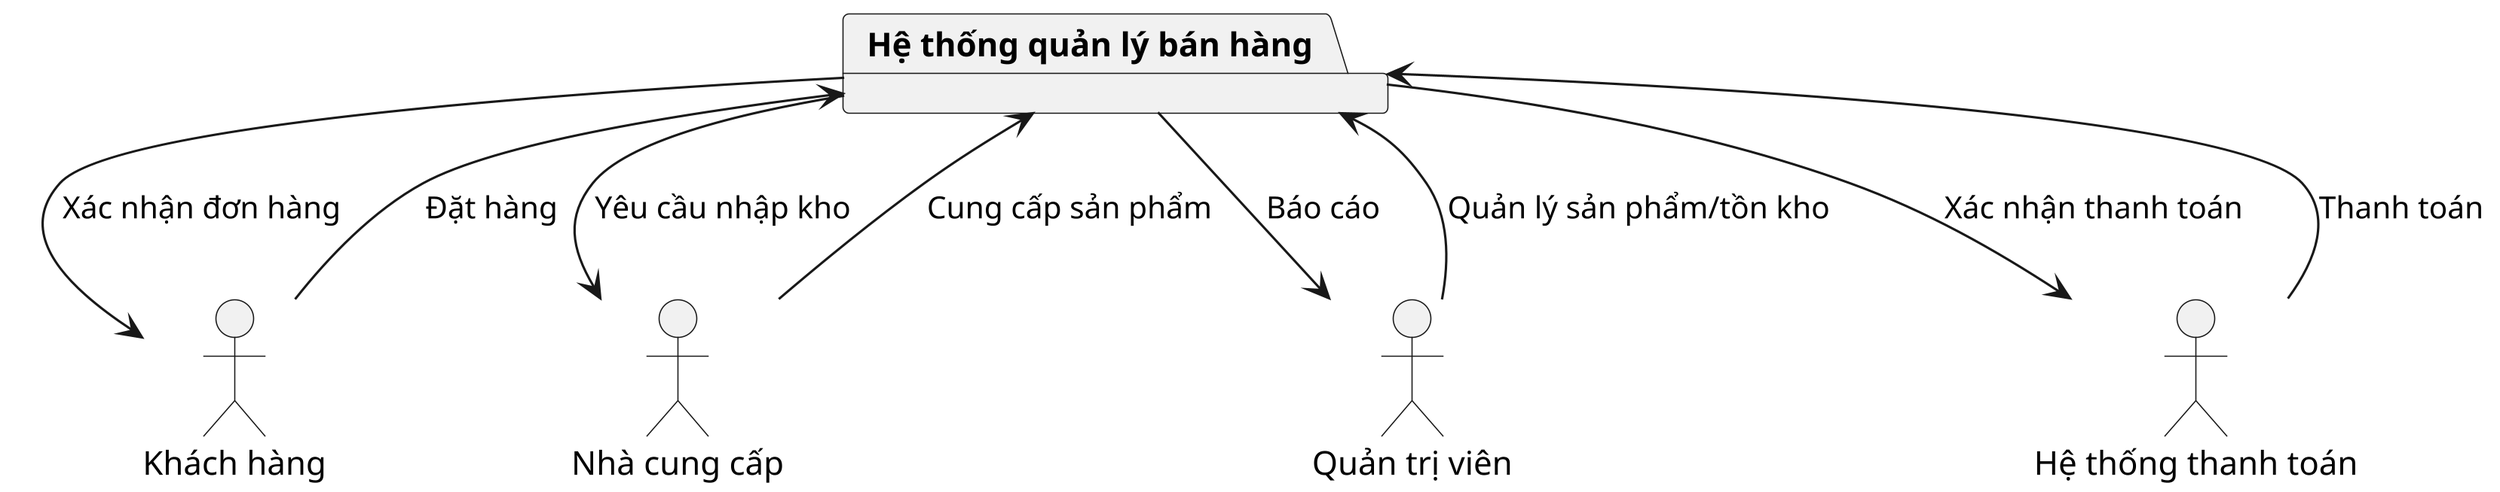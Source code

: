 @startuml
' Thiết lập giao diện
skinparam monochrome true
skinparam dpi 300

' Định nghĩa thực thể bên ngoài
actor "Khách hàng" as Customer
actor "Nhà cung cấp" as Supplier
actor "Quản trị viên" as Admin
actor "Hệ thống thanh toán" as PaymentSystem

' Định nghĩa hệ thống
package "Hệ thống quản lý bán hàng" {
}

' Luồng dữ liệu
Customer --> "Hệ thống quản lý bán hàng" : Đặt hàng
"Hệ thống quản lý bán hàng" --> Customer : Xác nhận đơn hàng
Supplier --> "Hệ thống quản lý bán hàng" : Cung cấp sản phẩm
"Hệ thống quản lý bán hàng" --> Supplier : Yêu cầu nhập kho
Admin --> "Hệ thống quản lý bán hàng" : Quản lý sản phẩm/tồn kho
"Hệ thống quản lý bán hàng" --> Admin : Báo cáo
PaymentSystem --> "Hệ thống quản lý bán hàng" : Thanh toán
"Hệ thống quản lý bán hàng" --> PaymentSystem : Xác nhận thanh toán

@enduml